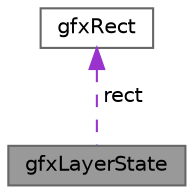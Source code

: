 digraph "gfxLayerState"
{
 // INTERACTIVE_SVG=YES
 // LATEX_PDF_SIZE
  bgcolor="transparent";
  edge [fontname=Helvetica,fontsize=10,labelfontname=Helvetica,labelfontsize=10];
  node [fontname=Helvetica,fontsize=10,shape=box,height=0.2,width=0.4];
  Node1 [label="gfxLayerState",height=0.2,width=0.4,color="gray40", fillcolor="grey60", style="filled", fontcolor="black",tooltip="This struct represents a layer state."];
  Node2 -> Node1 [dir="back",color="darkorchid3",style="dashed",label=" rect" ];
  Node2 [label="gfxRect",height=0.2,width=0.4,color="gray40", fillcolor="white", style="filled",URL="$structgfxRect.html",tooltip="This struct represents a rectangle."];
}
